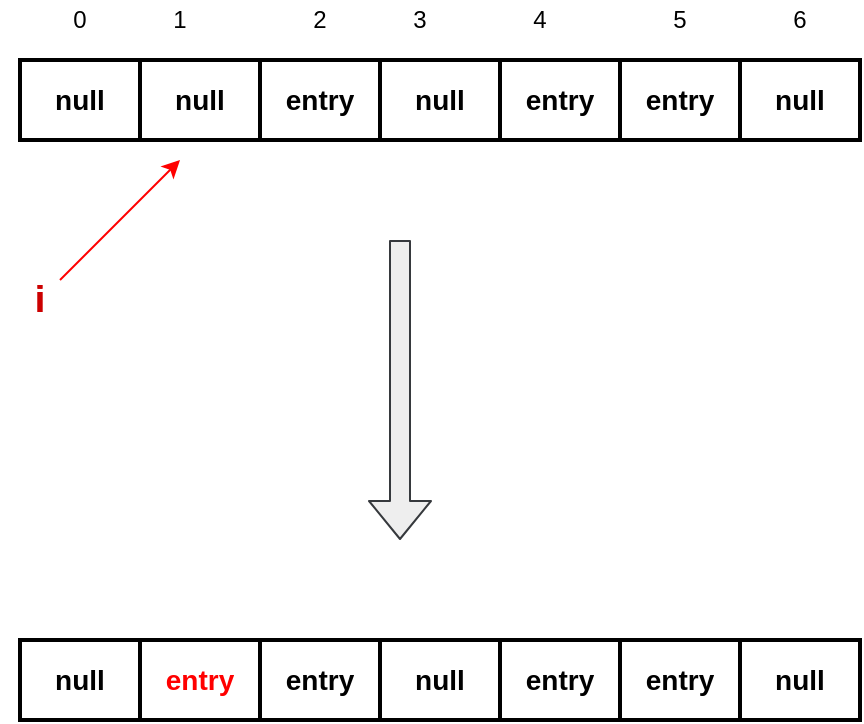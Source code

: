 <mxfile version="14.6.1" type="github" pages="3"><diagram id="qhB91ac1aL0edQpOzo5Z" name="第 1 页"><mxGraphModel dx="1038" dy="548" grid="1" gridSize="10" guides="1" tooltips="1" connect="1" arrows="1" fold="1" page="1" pageScale="1" pageWidth="827" pageHeight="1169" math="0" shadow="0"><root><mxCell id="0"/><mxCell id="1" parent="0"/><mxCell id="hPvDuQgGdmHGIpQ8MO-r-20" value="" style="shape=table;html=1;whiteSpace=wrap;startSize=0;container=1;collapsible=0;childLayout=tableLayout;strokeWidth=2;" vertex="1" parent="1"><mxGeometry x="140" y="200" width="420" height="40" as="geometry"/></mxCell><mxCell id="hPvDuQgGdmHGIpQ8MO-r-21" value="" style="shape=partialRectangle;html=1;whiteSpace=wrap;collapsible=0;dropTarget=0;pointerEvents=0;fillColor=none;top=0;left=0;bottom=0;right=0;points=[[0,0.5],[1,0.5]];portConstraint=eastwest;" vertex="1" parent="hPvDuQgGdmHGIpQ8MO-r-20"><mxGeometry width="420" height="40" as="geometry"/></mxCell><mxCell id="hPvDuQgGdmHGIpQ8MO-r-22" value="&lt;b&gt;&lt;font style=&quot;font-size: 14px&quot;&gt;null&lt;/font&gt;&lt;/b&gt;" style="shape=partialRectangle;html=1;whiteSpace=wrap;connectable=0;overflow=hidden;fillColor=none;top=0;left=0;bottom=0;right=0;" vertex="1" parent="hPvDuQgGdmHGIpQ8MO-r-21"><mxGeometry width="60" height="40" as="geometry"/></mxCell><mxCell id="hPvDuQgGdmHGIpQ8MO-r-23" value="&lt;b&gt;&lt;font style=&quot;font-size: 14px&quot;&gt;null&lt;/font&gt;&lt;/b&gt;" style="shape=partialRectangle;html=1;whiteSpace=wrap;connectable=0;overflow=hidden;fillColor=none;top=0;left=0;bottom=0;right=0;" vertex="1" parent="hPvDuQgGdmHGIpQ8MO-r-21"><mxGeometry x="60" width="60" height="40" as="geometry"/></mxCell><mxCell id="hPvDuQgGdmHGIpQ8MO-r-24" value="&lt;font style=&quot;font-size: 14px&quot;&gt;&lt;b&gt;entry&lt;/b&gt;&lt;/font&gt;" style="shape=partialRectangle;html=1;whiteSpace=wrap;connectable=0;overflow=hidden;fillColor=none;top=0;left=0;bottom=0;right=0;" vertex="1" parent="hPvDuQgGdmHGIpQ8MO-r-21"><mxGeometry x="120" width="60" height="40" as="geometry"/></mxCell><mxCell id="hPvDuQgGdmHGIpQ8MO-r-25" value="&lt;font style=&quot;font-size: 14px&quot;&gt;&lt;b&gt;null&lt;/b&gt;&lt;/font&gt;" style="shape=partialRectangle;html=1;whiteSpace=wrap;connectable=0;overflow=hidden;fillColor=none;top=0;left=0;bottom=0;right=0;" vertex="1" parent="hPvDuQgGdmHGIpQ8MO-r-21"><mxGeometry x="180" width="60" height="40" as="geometry"/></mxCell><mxCell id="hPvDuQgGdmHGIpQ8MO-r-26" value="&lt;font style=&quot;font-size: 14px&quot;&gt;&lt;b&gt;entry&lt;/b&gt;&lt;/font&gt;" style="shape=partialRectangle;html=1;whiteSpace=wrap;connectable=0;overflow=hidden;fillColor=none;top=0;left=0;bottom=0;right=0;" vertex="1" parent="hPvDuQgGdmHGIpQ8MO-r-21"><mxGeometry x="240" width="60" height="40" as="geometry"/></mxCell><mxCell id="hPvDuQgGdmHGIpQ8MO-r-27" value="&lt;font style=&quot;font-size: 14px&quot;&gt;&lt;b&gt;entry&lt;/b&gt;&lt;/font&gt;" style="shape=partialRectangle;html=1;whiteSpace=wrap;connectable=0;overflow=hidden;fillColor=none;top=0;left=0;bottom=0;right=0;" vertex="1" parent="hPvDuQgGdmHGIpQ8MO-r-21"><mxGeometry x="300" width="60" height="40" as="geometry"/></mxCell><mxCell id="hPvDuQgGdmHGIpQ8MO-r-28" value="&lt;font style=&quot;font-size: 14px&quot;&gt;&lt;b&gt;null&lt;/b&gt;&lt;/font&gt;" style="shape=partialRectangle;html=1;whiteSpace=wrap;connectable=0;overflow=hidden;fillColor=none;top=0;left=0;bottom=0;right=0;" vertex="1" parent="hPvDuQgGdmHGIpQ8MO-r-21"><mxGeometry x="360" width="60" height="40" as="geometry"/></mxCell><mxCell id="hPvDuQgGdmHGIpQ8MO-r-29" value="0" style="text;html=1;strokeColor=none;fillColor=none;align=center;verticalAlign=middle;whiteSpace=wrap;rounded=0;" vertex="1" parent="1"><mxGeometry x="150" y="170" width="40" height="20" as="geometry"/></mxCell><mxCell id="hPvDuQgGdmHGIpQ8MO-r-30" value="1" style="text;html=1;strokeColor=none;fillColor=none;align=center;verticalAlign=middle;whiteSpace=wrap;rounded=0;" vertex="1" parent="1"><mxGeometry x="200" y="170" width="40" height="20" as="geometry"/></mxCell><mxCell id="hPvDuQgGdmHGIpQ8MO-r-31" value="2" style="text;html=1;strokeColor=none;fillColor=none;align=center;verticalAlign=middle;whiteSpace=wrap;rounded=0;" vertex="1" parent="1"><mxGeometry x="270" y="170" width="40" height="20" as="geometry"/></mxCell><mxCell id="hPvDuQgGdmHGIpQ8MO-r-32" value="3" style="text;html=1;strokeColor=none;fillColor=none;align=center;verticalAlign=middle;whiteSpace=wrap;rounded=0;" vertex="1" parent="1"><mxGeometry x="320" y="170" width="40" height="20" as="geometry"/></mxCell><mxCell id="hPvDuQgGdmHGIpQ8MO-r-34" value="4" style="text;html=1;strokeColor=none;fillColor=none;align=center;verticalAlign=middle;whiteSpace=wrap;rounded=0;" vertex="1" parent="1"><mxGeometry x="380" y="170" width="40" height="20" as="geometry"/></mxCell><mxCell id="hPvDuQgGdmHGIpQ8MO-r-35" value="5" style="text;html=1;strokeColor=none;fillColor=none;align=center;verticalAlign=middle;whiteSpace=wrap;rounded=0;" vertex="1" parent="1"><mxGeometry x="450" y="170" width="40" height="20" as="geometry"/></mxCell><mxCell id="hPvDuQgGdmHGIpQ8MO-r-36" value="6" style="text;html=1;strokeColor=none;fillColor=none;align=center;verticalAlign=middle;whiteSpace=wrap;rounded=0;" vertex="1" parent="1"><mxGeometry x="510" y="170" width="40" height="20" as="geometry"/></mxCell><mxCell id="hPvDuQgGdmHGIpQ8MO-r-37" value="" style="endArrow=classic;html=1;strokeColor=#FF0000;" edge="1" parent="1"><mxGeometry width="50" height="50" relative="1" as="geometry"><mxPoint x="160" y="310" as="sourcePoint"/><mxPoint x="220" y="250" as="targetPoint"/></mxGeometry></mxCell><mxCell id="hPvDuQgGdmHGIpQ8MO-r-38" value="&lt;b&gt;&lt;font color=&quot;#cc0000&quot; style=&quot;font-size: 18px&quot;&gt;i&lt;/font&gt;&lt;/b&gt;" style="text;html=1;strokeColor=none;fillColor=none;align=center;verticalAlign=middle;whiteSpace=wrap;rounded=0;" vertex="1" parent="1"><mxGeometry x="130" y="310" width="40" height="20" as="geometry"/></mxCell><mxCell id="whk0w1-pNkVPC_1S1T9I-3" value="&lt;b&gt;&lt;font color=&quot;#cc0000&quot; style=&quot;font-size: 18px&quot;&gt;i&lt;/font&gt;&lt;/b&gt;" style="text;html=1;strokeColor=none;fillColor=none;align=center;verticalAlign=middle;whiteSpace=wrap;rounded=0;" vertex="1" parent="1"><mxGeometry x="130" y="310" width="40" height="20" as="geometry"/></mxCell><mxCell id="whk0w1-pNkVPC_1S1T9I-5" value="" style="shape=flexArrow;endArrow=classic;html=1;fillColor=#eeeeee;strokeColor=#36393d;" edge="1" parent="1"><mxGeometry width="50" height="50" relative="1" as="geometry"><mxPoint x="330" y="290" as="sourcePoint"/><mxPoint x="330" y="440" as="targetPoint"/></mxGeometry></mxCell><mxCell id="whk0w1-pNkVPC_1S1T9I-6" value="" style="shape=table;html=1;whiteSpace=wrap;startSize=0;container=1;collapsible=0;childLayout=tableLayout;strokeWidth=2;" vertex="1" parent="1"><mxGeometry x="140" y="490" width="420" height="40" as="geometry"/></mxCell><mxCell id="whk0w1-pNkVPC_1S1T9I-7" value="" style="shape=partialRectangle;html=1;whiteSpace=wrap;collapsible=0;dropTarget=0;pointerEvents=0;fillColor=none;top=0;left=0;bottom=0;right=0;points=[[0,0.5],[1,0.5]];portConstraint=eastwest;" vertex="1" parent="whk0w1-pNkVPC_1S1T9I-6"><mxGeometry width="420" height="40" as="geometry"/></mxCell><mxCell id="whk0w1-pNkVPC_1S1T9I-8" value="&lt;b&gt;&lt;font style=&quot;font-size: 14px&quot;&gt;null&lt;/font&gt;&lt;/b&gt;" style="shape=partialRectangle;html=1;whiteSpace=wrap;connectable=0;overflow=hidden;fillColor=none;top=0;left=0;bottom=0;right=0;" vertex="1" parent="whk0w1-pNkVPC_1S1T9I-7"><mxGeometry width="60" height="40" as="geometry"/></mxCell><mxCell id="whk0w1-pNkVPC_1S1T9I-9" value="&lt;b&gt;&lt;font style=&quot;font-size: 14px&quot; color=&quot;#ff0000&quot;&gt;entry&lt;/font&gt;&lt;/b&gt;" style="shape=partialRectangle;html=1;whiteSpace=wrap;connectable=0;overflow=hidden;fillColor=none;top=0;left=0;bottom=0;right=0;" vertex="1" parent="whk0w1-pNkVPC_1S1T9I-7"><mxGeometry x="60" width="60" height="40" as="geometry"/></mxCell><mxCell id="whk0w1-pNkVPC_1S1T9I-10" value="&lt;font style=&quot;font-size: 14px&quot;&gt;&lt;b&gt;entry&lt;/b&gt;&lt;/font&gt;" style="shape=partialRectangle;html=1;whiteSpace=wrap;connectable=0;overflow=hidden;fillColor=none;top=0;left=0;bottom=0;right=0;" vertex="1" parent="whk0w1-pNkVPC_1S1T9I-7"><mxGeometry x="120" width="60" height="40" as="geometry"/></mxCell><mxCell id="whk0w1-pNkVPC_1S1T9I-11" value="&lt;font style=&quot;font-size: 14px&quot;&gt;&lt;b&gt;null&lt;/b&gt;&lt;/font&gt;" style="shape=partialRectangle;html=1;whiteSpace=wrap;connectable=0;overflow=hidden;fillColor=none;top=0;left=0;bottom=0;right=0;" vertex="1" parent="whk0w1-pNkVPC_1S1T9I-7"><mxGeometry x="180" width="60" height="40" as="geometry"/></mxCell><mxCell id="whk0w1-pNkVPC_1S1T9I-12" value="&lt;font style=&quot;font-size: 14px&quot;&gt;&lt;b&gt;entry&lt;/b&gt;&lt;/font&gt;" style="shape=partialRectangle;html=1;whiteSpace=wrap;connectable=0;overflow=hidden;fillColor=none;top=0;left=0;bottom=0;right=0;" vertex="1" parent="whk0w1-pNkVPC_1S1T9I-7"><mxGeometry x="240" width="60" height="40" as="geometry"/></mxCell><mxCell id="whk0w1-pNkVPC_1S1T9I-13" value="&lt;font style=&quot;font-size: 14px&quot;&gt;&lt;b&gt;entry&lt;/b&gt;&lt;/font&gt;" style="shape=partialRectangle;html=1;whiteSpace=wrap;connectable=0;overflow=hidden;fillColor=none;top=0;left=0;bottom=0;right=0;" vertex="1" parent="whk0w1-pNkVPC_1S1T9I-7"><mxGeometry x="300" width="60" height="40" as="geometry"/></mxCell><mxCell id="whk0w1-pNkVPC_1S1T9I-14" value="&lt;font style=&quot;font-size: 14px&quot;&gt;&lt;b&gt;null&lt;/b&gt;&lt;/font&gt;" style="shape=partialRectangle;html=1;whiteSpace=wrap;connectable=0;overflow=hidden;fillColor=none;top=0;left=0;bottom=0;right=0;" vertex="1" parent="whk0w1-pNkVPC_1S1T9I-7"><mxGeometry x="360" width="60" height="40" as="geometry"/></mxCell></root></mxGraphModel></diagram><diagram name="第 1 页 的副本" id="LfeqPUKDTq1jG0kztfsE"><mxGraphModel dx="1038" dy="548" grid="1" gridSize="10" guides="1" tooltips="1" connect="1" arrows="1" fold="1" page="1" pageScale="1" pageWidth="827" pageHeight="1169" math="0" shadow="0"><root><mxCell id="1Rouq6DL-BScm2Y6npds-0"/><mxCell id="1Rouq6DL-BScm2Y6npds-1" parent="1Rouq6DL-BScm2Y6npds-0"/><mxCell id="1Rouq6DL-BScm2Y6npds-2" value="" style="shape=table;html=1;whiteSpace=wrap;startSize=0;container=1;collapsible=0;childLayout=tableLayout;strokeWidth=2;" vertex="1" parent="1Rouq6DL-BScm2Y6npds-1"><mxGeometry x="140" y="200" width="420" height="40" as="geometry"/></mxCell><mxCell id="1Rouq6DL-BScm2Y6npds-3" value="" style="shape=partialRectangle;html=1;whiteSpace=wrap;collapsible=0;dropTarget=0;pointerEvents=0;fillColor=none;top=0;left=0;bottom=0;right=0;points=[[0,0.5],[1,0.5]];portConstraint=eastwest;" vertex="1" parent="1Rouq6DL-BScm2Y6npds-2"><mxGeometry width="420" height="40" as="geometry"/></mxCell><mxCell id="1Rouq6DL-BScm2Y6npds-4" value="&lt;b&gt;&lt;font style=&quot;font-size: 14px&quot;&gt;null&lt;/font&gt;&lt;/b&gt;" style="shape=partialRectangle;html=1;whiteSpace=wrap;connectable=0;overflow=hidden;fillColor=none;top=0;left=0;bottom=0;right=0;" vertex="1" parent="1Rouq6DL-BScm2Y6npds-3"><mxGeometry width="60" height="40" as="geometry"/></mxCell><mxCell id="1Rouq6DL-BScm2Y6npds-5" value="&lt;b&gt;&lt;font style=&quot;font-size: 14px&quot;&gt;null&lt;/font&gt;&lt;/b&gt;" style="shape=partialRectangle;html=1;whiteSpace=wrap;connectable=0;overflow=hidden;fillColor=none;top=0;left=0;bottom=0;right=0;" vertex="1" parent="1Rouq6DL-BScm2Y6npds-3"><mxGeometry x="60" width="60" height="40" as="geometry"/></mxCell><mxCell id="1Rouq6DL-BScm2Y6npds-6" value="&lt;font style=&quot;font-size: 14px&quot;&gt;&lt;b&gt;entry&lt;/b&gt;&lt;/font&gt;" style="shape=partialRectangle;html=1;whiteSpace=wrap;connectable=0;overflow=hidden;fillColor=none;top=0;left=0;bottom=0;right=0;" vertex="1" parent="1Rouq6DL-BScm2Y6npds-3"><mxGeometry x="120" width="60" height="40" as="geometry"/></mxCell><mxCell id="1Rouq6DL-BScm2Y6npds-7" value="&lt;font style=&quot;font-size: 14px&quot;&gt;&lt;b&gt;null&lt;/b&gt;&lt;/font&gt;" style="shape=partialRectangle;html=1;whiteSpace=wrap;connectable=0;overflow=hidden;fillColor=none;top=0;left=0;bottom=0;right=0;" vertex="1" parent="1Rouq6DL-BScm2Y6npds-3"><mxGeometry x="180" width="60" height="40" as="geometry"/></mxCell><mxCell id="1Rouq6DL-BScm2Y6npds-8" value="&lt;font style=&quot;font-size: 14px&quot;&gt;&lt;b&gt;entry&lt;/b&gt;&lt;/font&gt;" style="shape=partialRectangle;html=1;whiteSpace=wrap;connectable=0;overflow=hidden;fillColor=none;top=0;left=0;bottom=0;right=0;" vertex="1" parent="1Rouq6DL-BScm2Y6npds-3"><mxGeometry x="240" width="60" height="40" as="geometry"/></mxCell><mxCell id="1Rouq6DL-BScm2Y6npds-9" value="&lt;font style=&quot;font-size: 14px&quot;&gt;&lt;b&gt;entry&lt;/b&gt;&lt;/font&gt;" style="shape=partialRectangle;html=1;whiteSpace=wrap;connectable=0;overflow=hidden;fillColor=none;top=0;left=0;bottom=0;right=0;" vertex="1" parent="1Rouq6DL-BScm2Y6npds-3"><mxGeometry x="300" width="60" height="40" as="geometry"/></mxCell><mxCell id="1Rouq6DL-BScm2Y6npds-10" value="&lt;font style=&quot;font-size: 14px&quot;&gt;&lt;b&gt;null&lt;/b&gt;&lt;/font&gt;" style="shape=partialRectangle;html=1;whiteSpace=wrap;connectable=0;overflow=hidden;fillColor=none;top=0;left=0;bottom=0;right=0;" vertex="1" parent="1Rouq6DL-BScm2Y6npds-3"><mxGeometry x="360" width="60" height="40" as="geometry"/></mxCell><mxCell id="1Rouq6DL-BScm2Y6npds-11" value="0" style="text;html=1;strokeColor=none;fillColor=none;align=center;verticalAlign=middle;whiteSpace=wrap;rounded=0;" vertex="1" parent="1Rouq6DL-BScm2Y6npds-1"><mxGeometry x="150" y="170" width="40" height="20" as="geometry"/></mxCell><mxCell id="1Rouq6DL-BScm2Y6npds-12" value="1" style="text;html=1;strokeColor=none;fillColor=none;align=center;verticalAlign=middle;whiteSpace=wrap;rounded=0;" vertex="1" parent="1Rouq6DL-BScm2Y6npds-1"><mxGeometry x="200" y="170" width="40" height="20" as="geometry"/></mxCell><mxCell id="1Rouq6DL-BScm2Y6npds-13" value="2" style="text;html=1;strokeColor=none;fillColor=none;align=center;verticalAlign=middle;whiteSpace=wrap;rounded=0;" vertex="1" parent="1Rouq6DL-BScm2Y6npds-1"><mxGeometry x="270" y="170" width="40" height="20" as="geometry"/></mxCell><mxCell id="1Rouq6DL-BScm2Y6npds-14" value="3" style="text;html=1;strokeColor=none;fillColor=none;align=center;verticalAlign=middle;whiteSpace=wrap;rounded=0;" vertex="1" parent="1Rouq6DL-BScm2Y6npds-1"><mxGeometry x="320" y="170" width="40" height="20" as="geometry"/></mxCell><mxCell id="1Rouq6DL-BScm2Y6npds-15" value="4" style="text;html=1;strokeColor=none;fillColor=none;align=center;verticalAlign=middle;whiteSpace=wrap;rounded=0;" vertex="1" parent="1Rouq6DL-BScm2Y6npds-1"><mxGeometry x="380" y="170" width="40" height="20" as="geometry"/></mxCell><mxCell id="1Rouq6DL-BScm2Y6npds-16" value="5" style="text;html=1;strokeColor=none;fillColor=none;align=center;verticalAlign=middle;whiteSpace=wrap;rounded=0;" vertex="1" parent="1Rouq6DL-BScm2Y6npds-1"><mxGeometry x="450" y="170" width="40" height="20" as="geometry"/></mxCell><mxCell id="1Rouq6DL-BScm2Y6npds-17" value="6" style="text;html=1;strokeColor=none;fillColor=none;align=center;verticalAlign=middle;whiteSpace=wrap;rounded=0;" vertex="1" parent="1Rouq6DL-BScm2Y6npds-1"><mxGeometry x="510" y="170" width="40" height="20" as="geometry"/></mxCell><mxCell id="1Rouq6DL-BScm2Y6npds-18" value="" style="endArrow=classic;html=1;strokeColor=#FF0000;" edge="1" parent="1Rouq6DL-BScm2Y6npds-1"><mxGeometry width="50" height="50" relative="1" as="geometry"><mxPoint x="160" y="310" as="sourcePoint"/><mxPoint x="280" y="250" as="targetPoint"/></mxGeometry></mxCell><mxCell id="1Rouq6DL-BScm2Y6npds-19" value="&lt;b&gt;&lt;font color=&quot;#cc0000&quot; style=&quot;font-size: 18px&quot;&gt;i&lt;/font&gt;&lt;/b&gt;" style="text;html=1;strokeColor=none;fillColor=none;align=center;verticalAlign=middle;whiteSpace=wrap;rounded=0;" vertex="1" parent="1Rouq6DL-BScm2Y6npds-1"><mxGeometry x="130" y="310" width="40" height="20" as="geometry"/></mxCell><mxCell id="buWnkg_E1tYjkBy136A_-0" value="" style="shape=flexArrow;endArrow=classic;html=1;fillColor=#cdeb8b;strokeColor=#36393d;" edge="1" parent="1Rouq6DL-BScm2Y6npds-1"><mxGeometry width="50" height="50" relative="1" as="geometry"><mxPoint x="339.5" y="340" as="sourcePoint"/><mxPoint x="339.5" y="430" as="targetPoint"/></mxGeometry></mxCell><mxCell id="6K15yNTjmK0riosyUwK--0" value="" style="endArrow=classic;html=1;strokeColor=#FF0000;" edge="1" parent="1Rouq6DL-BScm2Y6npds-1"><mxGeometry width="50" height="50" relative="1" as="geometry"><mxPoint x="160" y="310" as="sourcePoint"/><mxPoint x="280" y="250" as="targetPoint"/></mxGeometry></mxCell><mxCell id="6K15yNTjmK0riosyUwK--1" value="" style="shape=table;html=1;whiteSpace=wrap;startSize=0;container=1;collapsible=0;childLayout=tableLayout;strokeWidth=2;" vertex="1" parent="1Rouq6DL-BScm2Y6npds-1"><mxGeometry x="130" y="490" width="420" height="40" as="geometry"/></mxCell><mxCell id="6K15yNTjmK0riosyUwK--2" value="" style="shape=partialRectangle;html=1;whiteSpace=wrap;collapsible=0;dropTarget=0;pointerEvents=0;fillColor=none;top=0;left=0;bottom=0;right=0;points=[[0,0.5],[1,0.5]];portConstraint=eastwest;" vertex="1" parent="6K15yNTjmK0riosyUwK--1"><mxGeometry width="420" height="40" as="geometry"/></mxCell><mxCell id="6K15yNTjmK0riosyUwK--3" value="&lt;b&gt;&lt;font style=&quot;font-size: 14px&quot;&gt;null&lt;/font&gt;&lt;/b&gt;" style="shape=partialRectangle;html=1;whiteSpace=wrap;connectable=0;overflow=hidden;fillColor=none;top=0;left=0;bottom=0;right=0;" vertex="1" parent="6K15yNTjmK0riosyUwK--2"><mxGeometry width="60" height="40" as="geometry"/></mxCell><mxCell id="6K15yNTjmK0riosyUwK--4" value="&lt;b&gt;&lt;font style=&quot;font-size: 14px&quot;&gt;null&lt;/font&gt;&lt;/b&gt;" style="shape=partialRectangle;html=1;whiteSpace=wrap;connectable=0;overflow=hidden;fillColor=none;top=0;left=0;bottom=0;right=0;" vertex="1" parent="6K15yNTjmK0riosyUwK--2"><mxGeometry x="60" width="60" height="40" as="geometry"/></mxCell><mxCell id="6K15yNTjmK0riosyUwK--5" value="&lt;font style=&quot;font-size: 14px&quot;&gt;&lt;b&gt;entry&lt;/b&gt;&lt;/font&gt;" style="shape=partialRectangle;html=1;whiteSpace=wrap;connectable=0;overflow=hidden;fillColor=none;top=0;left=0;bottom=0;right=0;" vertex="1" parent="6K15yNTjmK0riosyUwK--2"><mxGeometry x="120" width="60" height="40" as="geometry"/></mxCell><mxCell id="6K15yNTjmK0riosyUwK--6" value="&lt;font style=&quot;font-size: 14px&quot;&gt;&lt;b&gt;null&lt;/b&gt;&lt;/font&gt;" style="shape=partialRectangle;html=1;whiteSpace=wrap;connectable=0;overflow=hidden;fillColor=none;top=0;left=0;bottom=0;right=0;" vertex="1" parent="6K15yNTjmK0riosyUwK--2"><mxGeometry x="180" width="60" height="40" as="geometry"/></mxCell><mxCell id="6K15yNTjmK0riosyUwK--7" value="&lt;font style=&quot;font-size: 14px&quot;&gt;&lt;b&gt;entry&lt;/b&gt;&lt;/font&gt;" style="shape=partialRectangle;html=1;whiteSpace=wrap;connectable=0;overflow=hidden;fillColor=none;top=0;left=0;bottom=0;right=0;" vertex="1" parent="6K15yNTjmK0riosyUwK--2"><mxGeometry x="240" width="60" height="40" as="geometry"/></mxCell><mxCell id="6K15yNTjmK0riosyUwK--8" value="&lt;font style=&quot;font-size: 14px&quot;&gt;&lt;b&gt;entry&lt;/b&gt;&lt;/font&gt;" style="shape=partialRectangle;html=1;whiteSpace=wrap;connectable=0;overflow=hidden;fillColor=none;top=0;left=0;bottom=0;right=0;" vertex="1" parent="6K15yNTjmK0riosyUwK--2"><mxGeometry x="300" width="60" height="40" as="geometry"/></mxCell><mxCell id="6K15yNTjmK0riosyUwK--9" value="&lt;font style=&quot;font-size: 14px&quot;&gt;&lt;b&gt;null&lt;/b&gt;&lt;/font&gt;" style="shape=partialRectangle;html=1;whiteSpace=wrap;connectable=0;overflow=hidden;fillColor=none;top=0;left=0;bottom=0;right=0;" vertex="1" parent="6K15yNTjmK0riosyUwK--2"><mxGeometry x="360" width="60" height="40" as="geometry"/></mxCell><mxCell id="6K15yNTjmK0riosyUwK--10" value="0" style="text;html=1;strokeColor=none;fillColor=none;align=center;verticalAlign=middle;whiteSpace=wrap;rounded=0;" vertex="1" parent="1Rouq6DL-BScm2Y6npds-1"><mxGeometry x="140" y="460" width="40" height="20" as="geometry"/></mxCell><mxCell id="6K15yNTjmK0riosyUwK--11" value="1" style="text;html=1;strokeColor=none;fillColor=none;align=center;verticalAlign=middle;whiteSpace=wrap;rounded=0;" vertex="1" parent="1Rouq6DL-BScm2Y6npds-1"><mxGeometry x="190" y="460" width="40" height="20" as="geometry"/></mxCell><mxCell id="6K15yNTjmK0riosyUwK--12" value="2" style="text;html=1;strokeColor=none;fillColor=none;align=center;verticalAlign=middle;whiteSpace=wrap;rounded=0;" vertex="1" parent="1Rouq6DL-BScm2Y6npds-1"><mxGeometry x="260" y="460" width="40" height="20" as="geometry"/></mxCell><mxCell id="6K15yNTjmK0riosyUwK--13" value="3" style="text;html=1;strokeColor=none;fillColor=none;align=center;verticalAlign=middle;whiteSpace=wrap;rounded=0;" vertex="1" parent="1Rouq6DL-BScm2Y6npds-1"><mxGeometry x="310" y="460" width="40" height="20" as="geometry"/></mxCell><mxCell id="6K15yNTjmK0riosyUwK--14" value="4" style="text;html=1;strokeColor=none;fillColor=none;align=center;verticalAlign=middle;whiteSpace=wrap;rounded=0;" vertex="1" parent="1Rouq6DL-BScm2Y6npds-1"><mxGeometry x="370" y="460" width="40" height="20" as="geometry"/></mxCell><mxCell id="6K15yNTjmK0riosyUwK--15" value="5" style="text;html=1;strokeColor=none;fillColor=none;align=center;verticalAlign=middle;whiteSpace=wrap;rounded=0;" vertex="1" parent="1Rouq6DL-BScm2Y6npds-1"><mxGeometry x="440" y="460" width="40" height="20" as="geometry"/></mxCell><mxCell id="6K15yNTjmK0riosyUwK--16" value="6" style="text;html=1;strokeColor=none;fillColor=none;align=center;verticalAlign=middle;whiteSpace=wrap;rounded=0;" vertex="1" parent="1Rouq6DL-BScm2Y6npds-1"><mxGeometry x="500" y="460" width="40" height="20" as="geometry"/></mxCell><mxCell id="6K15yNTjmK0riosyUwK--17" value="" style="endArrow=classic;html=1;strokeColor=#FF0000;" edge="1" parent="1Rouq6DL-BScm2Y6npds-1"><mxGeometry width="50" height="50" relative="1" as="geometry"><mxPoint x="150" y="600" as="sourcePoint"/><mxPoint x="340" y="540" as="targetPoint"/></mxGeometry></mxCell><mxCell id="6K15yNTjmK0riosyUwK--18" value="&lt;b&gt;&lt;font color=&quot;#cc0000&quot; style=&quot;font-size: 18px&quot;&gt;i&lt;/font&gt;&lt;/b&gt;" style="text;html=1;strokeColor=none;fillColor=none;align=center;verticalAlign=middle;whiteSpace=wrap;rounded=0;" vertex="1" parent="1Rouq6DL-BScm2Y6npds-1"><mxGeometry x="120" y="600" width="40" height="20" as="geometry"/></mxCell></root></mxGraphModel></diagram><diagram id="BXWaiXgw7S8uM5uluMHo" name="第 2 页"><mxGraphModel dx="1038" dy="548" grid="1" gridSize="10" guides="1" tooltips="1" connect="1" arrows="1" fold="1" page="1" pageScale="1" pageWidth="827" pageHeight="1169" math="0" shadow="0"><root><mxCell id="zxyZl6LsgJ0-K4bGTzYx-0"/><mxCell id="zxyZl6LsgJ0-K4bGTzYx-1" parent="zxyZl6LsgJ0-K4bGTzYx-0"/></root></mxGraphModel></diagram></mxfile>